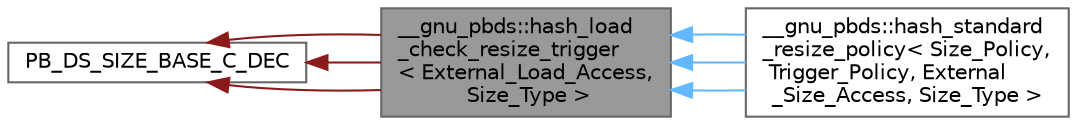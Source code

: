 digraph "__gnu_pbds::hash_load_check_resize_trigger&lt; External_Load_Access, Size_Type &gt;"
{
 // LATEX_PDF_SIZE
  bgcolor="transparent";
  edge [fontname=Helvetica,fontsize=10,labelfontname=Helvetica,labelfontsize=10];
  node [fontname=Helvetica,fontsize=10,shape=box,height=0.2,width=0.4];
  rankdir="LR";
  Node1 [id="Node000001",label="__gnu_pbds::hash_load\l_check_resize_trigger\l\< External_Load_Access,\l Size_Type \>",height=0.2,width=0.4,color="gray40", fillcolor="grey60", style="filled", fontcolor="black",tooltip=" "];
  Node2 -> Node1 [id="edge13_Node000001_Node000002",dir="back",color="firebrick4",style="solid",tooltip=" "];
  Node2 [id="Node000002",label="PB_DS_SIZE_BASE_C_DEC",height=0.2,width=0.4,color="gray40", fillcolor="white", style="filled",tooltip=" "];
  Node2 -> Node1 [id="edge14_Node000001_Node000002",dir="back",color="firebrick4",style="solid",tooltip=" "];
  Node2 -> Node1 [id="edge15_Node000001_Node000002",dir="back",color="firebrick4",style="solid",tooltip=" "];
  Node1 -> Node3 [id="edge16_Node000001_Node000003",dir="back",color="steelblue1",style="solid",tooltip=" "];
  Node3 [id="Node000003",label="__gnu_pbds::hash_standard\l_resize_policy\< Size_Policy,\l Trigger_Policy, External\l_Size_Access, Size_Type \>",height=0.2,width=0.4,color="gray40", fillcolor="white", style="filled",URL="$class____gnu__pbds_1_1hash__standard__resize__policy.html",tooltip="A resize policy which delegates operations to size and trigger policies."];
  Node1 -> Node3 [id="edge17_Node000001_Node000003",dir="back",color="steelblue1",style="solid",tooltip=" "];
  Node1 -> Node3 [id="edge18_Node000001_Node000003",dir="back",color="steelblue1",style="solid",tooltip=" "];
}
